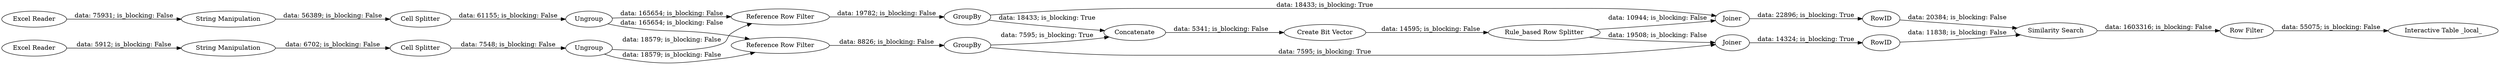 digraph {
	"-1171125289963532556_4" [label="Cell Splitter"]
	"-1171125289963532556_22" [label="String Manipulation"]
	"-1171125289963532556_28" [label="Reference Row Filter"]
	"-1171125289963532556_9" [label="Similarity Search"]
	"-1171125289963532556_11" [label=Concatenate]
	"-1171125289963532556_19" [label=RowID]
	"-1171125289963532556_7" [label="Create Bit Vector"]
	"-1171125289963532556_26" [label=GroupBy]
	"-1171125289963532556_13" [label=Joiner]
	"-1171125289963532556_10" [label=Joiner]
	"-1171125289963532556_20" [label=RowID]
	"-1171125289963532556_16" [label="Interactive Table _local_"]
	"-1171125289963532556_2" [label="Excel Reader"]
	"-1171125289963532556_15" [label="String Manipulation"]
	"-1171125289963532556_6" [label="Cell Splitter"]
	"-1171125289963532556_24" [label=Ungroup]
	"-1171125289963532556_29" [label=GroupBy]
	"-1171125289963532556_17" [label="Row Filter"]
	"-1171125289963532556_23" [label=Ungroup]
	"-1171125289963532556_12" [label="Rule_based Row Splitter"]
	"-1171125289963532556_25" [label="Reference Row Filter"]
	"-1171125289963532556_1" [label="Excel Reader"]
	"-1171125289963532556_11" -> "-1171125289963532556_7" [label="data: 5341; is_blocking: False"]
	"-1171125289963532556_1" -> "-1171125289963532556_15" [label="data: 5912; is_blocking: False"]
	"-1171125289963532556_7" -> "-1171125289963532556_12" [label="data: 14595; is_blocking: False"]
	"-1171125289963532556_12" -> "-1171125289963532556_13" [label="data: 10944; is_blocking: False"]
	"-1171125289963532556_10" -> "-1171125289963532556_20" [label="data: 14324; is_blocking: True"]
	"-1171125289963532556_15" -> "-1171125289963532556_4" [label="data: 6702; is_blocking: False"]
	"-1171125289963532556_23" -> "-1171125289963532556_25" [label="data: 18579; is_blocking: False"]
	"-1171125289963532556_2" -> "-1171125289963532556_22" [label="data: 75931; is_blocking: False"]
	"-1171125289963532556_29" -> "-1171125289963532556_11" [label="data: 18433; is_blocking: True"]
	"-1171125289963532556_13" -> "-1171125289963532556_19" [label="data: 22896; is_blocking: True"]
	"-1171125289963532556_25" -> "-1171125289963532556_26" [label="data: 8826; is_blocking: False"]
	"-1171125289963532556_29" -> "-1171125289963532556_13" [label="data: 18433; is_blocking: True"]
	"-1171125289963532556_19" -> "-1171125289963532556_9" [label="data: 20384; is_blocking: False"]
	"-1171125289963532556_23" -> "-1171125289963532556_28" [label="data: 18579; is_blocking: False"]
	"-1171125289963532556_26" -> "-1171125289963532556_11" [label="data: 7595; is_blocking: True"]
	"-1171125289963532556_24" -> "-1171125289963532556_25" [label="data: 165654; is_blocking: False"]
	"-1171125289963532556_6" -> "-1171125289963532556_24" [label="data: 61155; is_blocking: False"]
	"-1171125289963532556_4" -> "-1171125289963532556_23" [label="data: 7548; is_blocking: False"]
	"-1171125289963532556_17" -> "-1171125289963532556_16" [label="data: 55075; is_blocking: False"]
	"-1171125289963532556_9" -> "-1171125289963532556_17" [label="data: 1603316; is_blocking: False"]
	"-1171125289963532556_26" -> "-1171125289963532556_10" [label="data: 7595; is_blocking: True"]
	"-1171125289963532556_12" -> "-1171125289963532556_10" [label="data: 19508; is_blocking: False"]
	"-1171125289963532556_24" -> "-1171125289963532556_28" [label="data: 165654; is_blocking: False"]
	"-1171125289963532556_28" -> "-1171125289963532556_29" [label="data: 19782; is_blocking: False"]
	"-1171125289963532556_20" -> "-1171125289963532556_9" [label="data: 11838; is_blocking: False"]
	"-1171125289963532556_22" -> "-1171125289963532556_6" [label="data: 56389; is_blocking: False"]
	rankdir=LR
}
